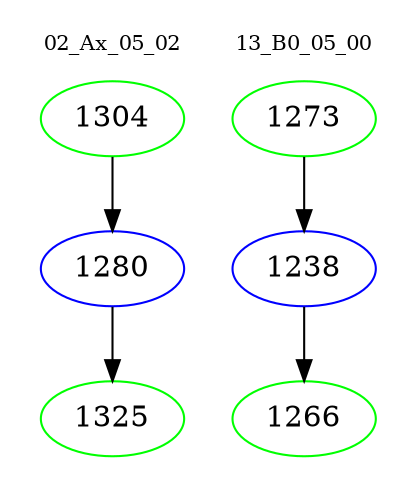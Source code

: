 digraph{
subgraph cluster_0 {
color = white
label = "02_Ax_05_02";
fontsize=10;
T0_1304 [label="1304", color="green"]
T0_1304 -> T0_1280 [color="black"]
T0_1280 [label="1280", color="blue"]
T0_1280 -> T0_1325 [color="black"]
T0_1325 [label="1325", color="green"]
}
subgraph cluster_1 {
color = white
label = "13_B0_05_00";
fontsize=10;
T1_1273 [label="1273", color="green"]
T1_1273 -> T1_1238 [color="black"]
T1_1238 [label="1238", color="blue"]
T1_1238 -> T1_1266 [color="black"]
T1_1266 [label="1266", color="green"]
}
}

